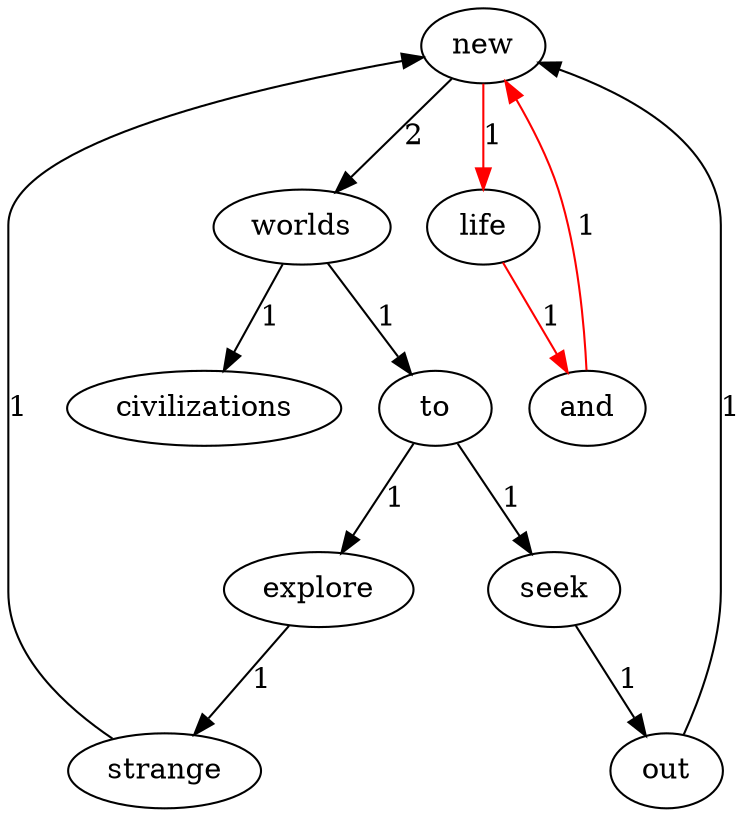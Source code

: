 digraph G {
	new -> worlds [label="2"];
	new -> life [label="1"] [color=red];
	worlds -> to [label="1"];
	worlds -> civilizations [label="1"];
	explore -> strange [label="1"];
	and -> new [label="1"] [color=red];
	to -> explore [label="1"];
	to -> seek [label="1"];
	seek -> out [label="1"];
	strange -> new [label="1"];
	life -> and [label="1"] [color=red];
	out -> new [label="1"];
}